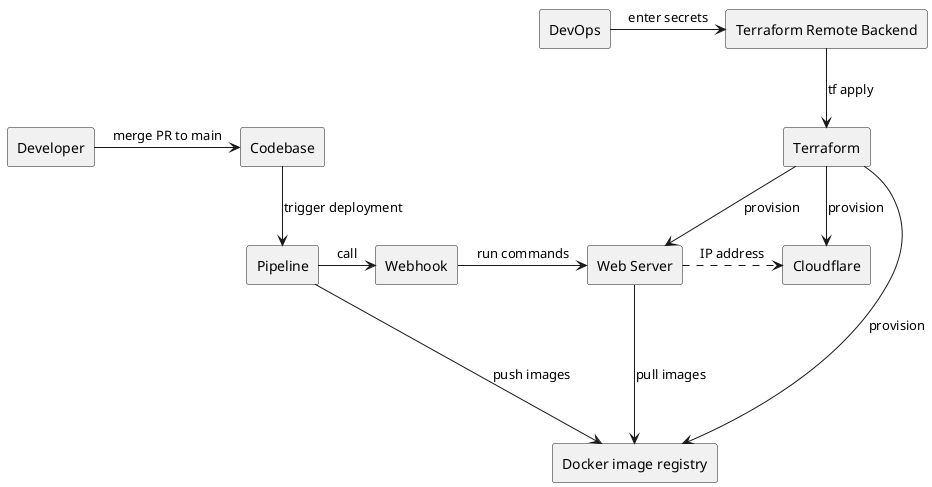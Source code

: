 @startuml
skinparam componentStyle rectangle

component Developer
component "Codebase" as GithubRepo
component "Pipeline" as GithubAction
component "Docker image registry" as DockerHub
component Webhook

component DevOps
component "Terraform Remote Backend" as HCP
component Terraform
component "Web Server" as Droplet
component Cloudflare

Developer -> GithubRepo : merge PR to main
GithubRepo --> GithubAction : trigger deployment
GithubAction -> DockerHub : push images

DevOps -> HCP: enter secrets
HCP --> Terraform : tf apply
Terraform --> DockerHub : provision
Terraform --> Droplet : provision
Terraform --> Cloudflare : provision
Droplet .> Cloudflare : IP address
Droplet ---> DockerHub : pull images

GithubAction -> Webhook : call
Webhook -> Droplet : run commands

@enduml